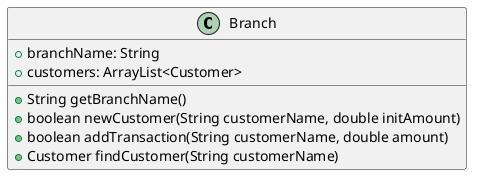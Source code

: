 @startuml


class Branch {
    +branchName: String
    +customers: ArrayList<Customer>
    +String getBranchName()
    +boolean newCustomer(String customerName, double initAmount)
    +boolean addTransaction(String customerName, double amount)
    +Customer findCustomer(String customerName)
    }

@enduml